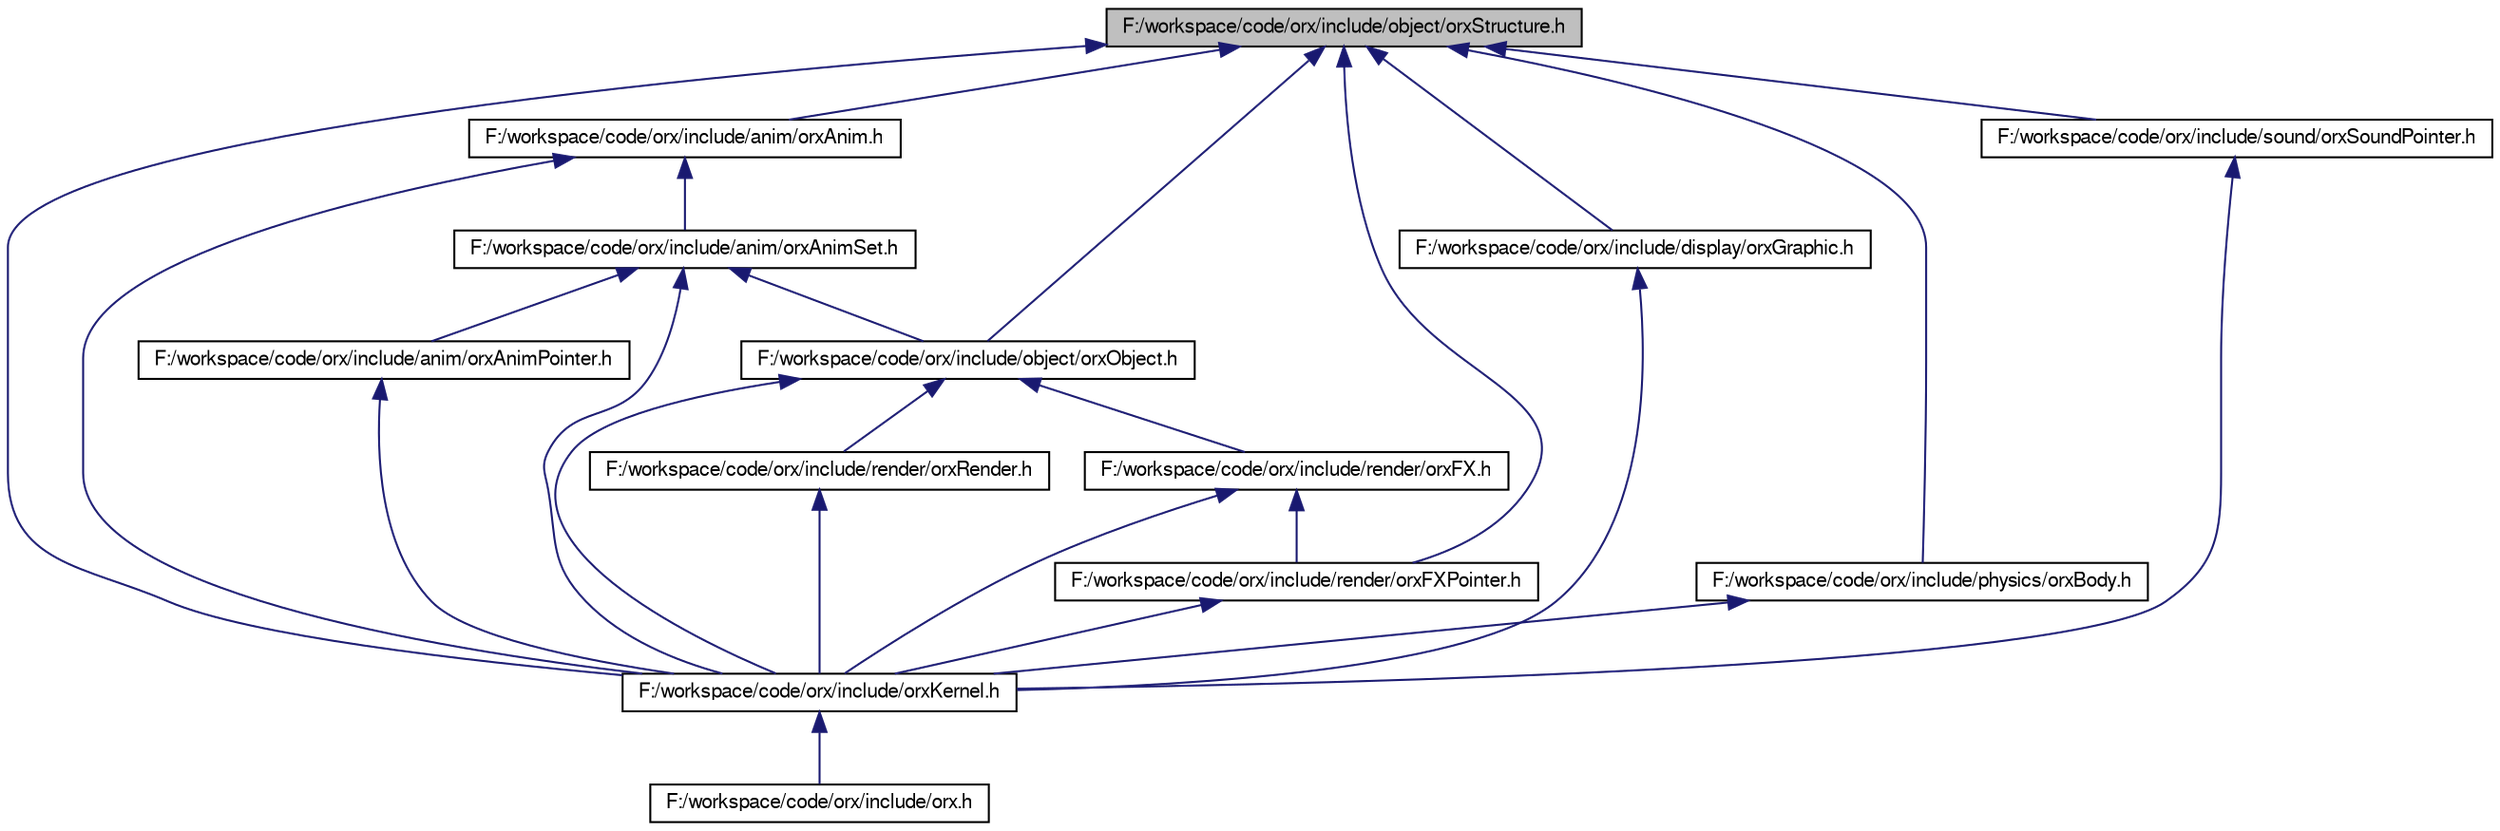 digraph G
{
  bgcolor="transparent";
  edge [fontname="FreeSans",fontsize=10,labelfontname="FreeSans",labelfontsize=10];
  node [fontname="FreeSans",fontsize=10,shape=record];
  Node1 [label="F:/workspace/code/orx/include/object/orxStructure.h",height=0.2,width=0.4,color="black", fillcolor="grey75", style="filled" fontcolor="black"];
  Node1 -> Node2 [dir=back,color="midnightblue",fontsize=10,style="solid",fontname="FreeSans"];
  Node2 [label="F:/workspace/code/orx/include/anim/orxAnim.h",height=0.2,width=0.4,color="black",URL="$orx_anim_8h.html"];
  Node2 -> Node3 [dir=back,color="midnightblue",fontsize=10,style="solid",fontname="FreeSans"];
  Node3 [label="F:/workspace/code/orx/include/anim/orxAnimSet.h",height=0.2,width=0.4,color="black",URL="$orx_anim_set_8h.html"];
  Node3 -> Node4 [dir=back,color="midnightblue",fontsize=10,style="solid",fontname="FreeSans"];
  Node4 [label="F:/workspace/code/orx/include/anim/orxAnimPointer.h",height=0.2,width=0.4,color="black",URL="$orx_anim_pointer_8h.html"];
  Node4 -> Node5 [dir=back,color="midnightblue",fontsize=10,style="solid",fontname="FreeSans"];
  Node5 [label="F:/workspace/code/orx/include/orxKernel.h",height=0.2,width=0.4,color="black",URL="$orx_kernel_8h.html"];
  Node5 -> Node6 [dir=back,color="midnightblue",fontsize=10,style="solid",fontname="FreeSans"];
  Node6 [label="F:/workspace/code/orx/include/orx.h",height=0.2,width=0.4,color="black",URL="$orx_8h.html"];
  Node3 -> Node7 [dir=back,color="midnightblue",fontsize=10,style="solid",fontname="FreeSans"];
  Node7 [label="F:/workspace/code/orx/include/object/orxObject.h",height=0.2,width=0.4,color="black",URL="$orx_object_8h.html"];
  Node7 -> Node5 [dir=back,color="midnightblue",fontsize=10,style="solid",fontname="FreeSans"];
  Node7 -> Node8 [dir=back,color="midnightblue",fontsize=10,style="solid",fontname="FreeSans"];
  Node8 [label="F:/workspace/code/orx/include/render/orxFX.h",height=0.2,width=0.4,color="black",URL="$orx_f_x_8h.html"];
  Node8 -> Node5 [dir=back,color="midnightblue",fontsize=10,style="solid",fontname="FreeSans"];
  Node8 -> Node9 [dir=back,color="midnightblue",fontsize=10,style="solid",fontname="FreeSans"];
  Node9 [label="F:/workspace/code/orx/include/render/orxFXPointer.h",height=0.2,width=0.4,color="black",URL="$orx_f_x_pointer_8h.html"];
  Node9 -> Node5 [dir=back,color="midnightblue",fontsize=10,style="solid",fontname="FreeSans"];
  Node7 -> Node10 [dir=back,color="midnightblue",fontsize=10,style="solid",fontname="FreeSans"];
  Node10 [label="F:/workspace/code/orx/include/render/orxRender.h",height=0.2,width=0.4,color="black",URL="$orx_render_8h.html"];
  Node10 -> Node5 [dir=back,color="midnightblue",fontsize=10,style="solid",fontname="FreeSans"];
  Node3 -> Node5 [dir=back,color="midnightblue",fontsize=10,style="solid",fontname="FreeSans"];
  Node2 -> Node5 [dir=back,color="midnightblue",fontsize=10,style="solid",fontname="FreeSans"];
  Node1 -> Node11 [dir=back,color="midnightblue",fontsize=10,style="solid",fontname="FreeSans"];
  Node11 [label="F:/workspace/code/orx/include/display/orxGraphic.h",height=0.2,width=0.4,color="black",URL="$orx_graphic_8h.html"];
  Node11 -> Node5 [dir=back,color="midnightblue",fontsize=10,style="solid",fontname="FreeSans"];
  Node1 -> Node7 [dir=back,color="midnightblue",fontsize=10,style="solid",fontname="FreeSans"];
  Node1 -> Node5 [dir=back,color="midnightblue",fontsize=10,style="solid",fontname="FreeSans"];
  Node1 -> Node12 [dir=back,color="midnightblue",fontsize=10,style="solid",fontname="FreeSans"];
  Node12 [label="F:/workspace/code/orx/include/physics/orxBody.h",height=0.2,width=0.4,color="black",URL="$orx_body_8h.html"];
  Node12 -> Node5 [dir=back,color="midnightblue",fontsize=10,style="solid",fontname="FreeSans"];
  Node1 -> Node9 [dir=back,color="midnightblue",fontsize=10,style="solid",fontname="FreeSans"];
  Node1 -> Node13 [dir=back,color="midnightblue",fontsize=10,style="solid",fontname="FreeSans"];
  Node13 [label="F:/workspace/code/orx/include/sound/orxSoundPointer.h",height=0.2,width=0.4,color="black",URL="$orx_sound_pointer_8h.html"];
  Node13 -> Node5 [dir=back,color="midnightblue",fontsize=10,style="solid",fontname="FreeSans"];
}
